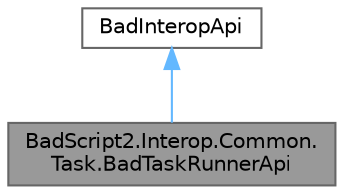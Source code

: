 digraph "BadScript2.Interop.Common.Task.BadTaskRunnerApi"
{
 // LATEX_PDF_SIZE
  bgcolor="transparent";
  edge [fontname=Helvetica,fontsize=10,labelfontname=Helvetica,labelfontsize=10];
  node [fontname=Helvetica,fontsize=10,shape=box,height=0.2,width=0.4];
  Node1 [id="Node000001",label="BadScript2.Interop.Common.\lTask.BadTaskRunnerApi",height=0.2,width=0.4,color="gray40", fillcolor="grey60", style="filled", fontcolor="black",tooltip="Implements the 'Concurrent' API."];
  Node2 -> Node1 [id="edge1_Node000001_Node000002",dir="back",color="steelblue1",style="solid",tooltip=" "];
  Node2 [id="Node000002",label="BadInteropApi",height=0.2,width=0.4,color="gray40", fillcolor="white", style="filled",URL="$class_bad_script2_1_1_runtime_1_1_interop_1_1_bad_interop_api.html",tooltip="Implements an Interop API for the BS2 Language."];
}
